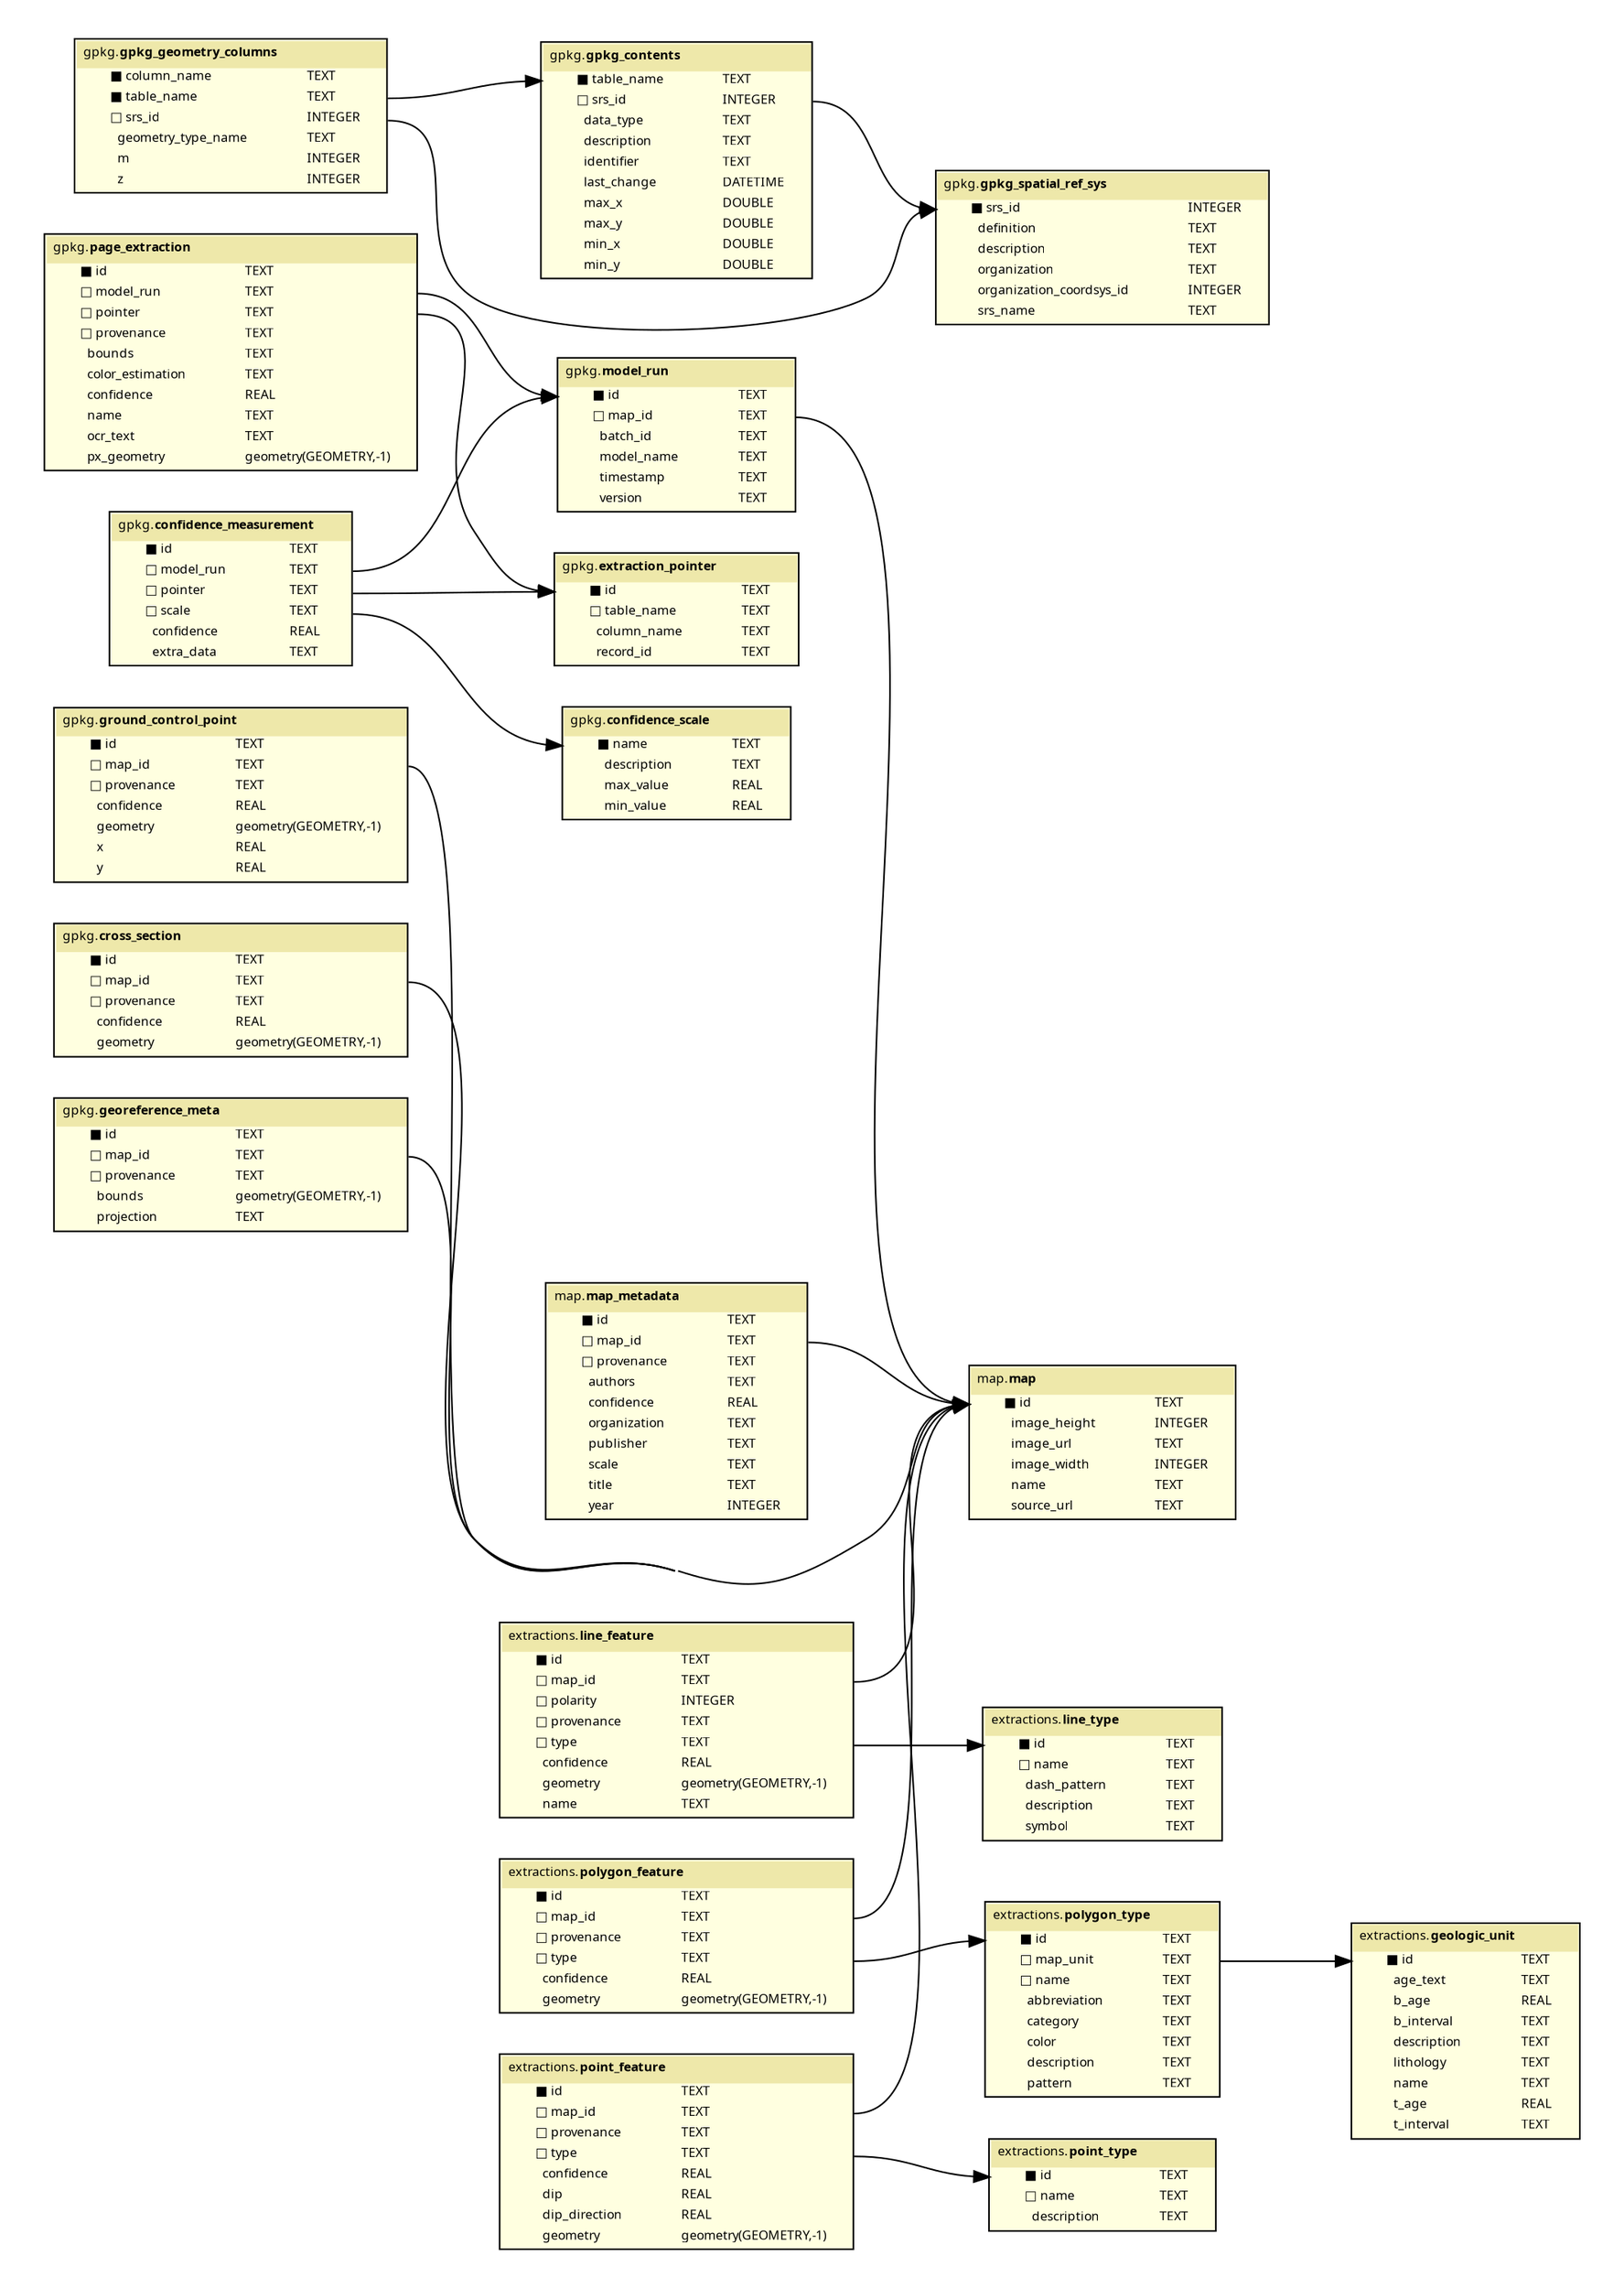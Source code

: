 /*
 Incorporating fixes from
 https://spin.atomicobject.com/2017/11/15/table-rel-diagrams-graphviz/
*/
digraph G {
  fontname = "Fira Code Regular"
  fontsize = 8
  rankdir=LR
  concentrate=true

  node [
      fontname = "Fira Code Regular"
      fontsize = 8
      shape = "plaintext"
  ]

  edge [
      fontname = "Fira Code Regular"
      fontsize = 8
  ]

subgraph cluster_1 {
    color=invis;
    gpkg_contents [label=<
    <table bgcolor="lightyellow" border="1" cellborder="0" cellspacing="0">
      <tr>
        <td colspan="2" cellpadding="4" align="left" bgcolor="palegoldenrod"><font face="Fira Code Regular" color="black">gpkg.</font><font face="Fira Code Bold" color="black">gpkg_contents</font>
        </td>
      </tr><tr>
      <td align="left" border="0" port="table_name_in">
        <font face="Fira Code Medium">■ table_name</font>
      </td>
      <td align="left" port="table_name_out">
        <font face="Fira Code Regular">TEXT</font>
      </td>
    </tr> <tr>
      <td align="left" border="0" port="srs_id_in">
        <font face="Fira Code Medium">□ srs_id</font>
      </td>
      <td align="left" port="srs_id_out">
        <font face="Fira Code Regular">INTEGER</font>
      </td>
    </tr> <tr>
      <td align="left" border="0" port="data_type_in">
        <font face="Fira Code Medium">  data_type</font>
      </td>
      <td align="left" port="data_type_out">
        <font face="Fira Code Regular">TEXT</font>
      </td>
    </tr> <tr>
      <td align="left" border="0" port="description_in">
        <font face="Fira Code Medium">  description</font>
      </td>
      <td align="left" port="description_out">
        <font face="Fira Code Regular">TEXT</font>
      </td>
    </tr> <tr>
      <td align="left" border="0" port="identifier_in">
        <font face="Fira Code Medium">  identifier</font>
      </td>
      <td align="left" port="identifier_out">
        <font face="Fira Code Regular">TEXT</font>
      </td>
    </tr> <tr>
      <td align="left" border="0" port="last_change_in">
        <font face="Fira Code Medium">  last_change</font>
      </td>
      <td align="left" port="last_change_out">
        <font face="Fira Code Regular">DATETIME</font>
      </td>
    </tr> <tr>
      <td align="left" border="0" port="max_x_in">
        <font face="Fira Code Medium">  max_x</font>
      </td>
      <td align="left" port="max_x_out">
        <font face="Fira Code Regular">DOUBLE</font>
      </td>
    </tr> <tr>
      <td align="left" border="0" port="max_y_in">
        <font face="Fira Code Medium">  max_y</font>
      </td>
      <td align="left" port="max_y_out">
        <font face="Fira Code Regular">DOUBLE</font>
      </td>
    </tr> <tr>
      <td align="left" border="0" port="min_x_in">
        <font face="Fira Code Medium">  min_x</font>
      </td>
      <td align="left" port="min_x_out">
        <font face="Fira Code Regular">DOUBLE</font>
      </td>
    </tr> <tr>
      <td align="left" border="0" port="min_y_in">
        <font face="Fira Code Medium">  min_y</font>
      </td>
      <td align="left" port="min_y_out">
        <font face="Fira Code Regular">DOUBLE</font>
      </td>
    </tr>
    </table>
    >]

    confidence_measurement [label=<
    <table bgcolor="lightyellow" border="1" cellborder="0" cellspacing="0">
      <tr>
        <td colspan="2" cellpadding="4" align="left" bgcolor="palegoldenrod"><font face="Fira Code Regular" color="black">gpkg.</font><font face="Fira Code Bold" color="black">confidence_measurement</font>
        </td>
      </tr><tr>
      <td align="left" border="0" port="id_in">
        <font face="Fira Code Medium">■ id</font>
      </td>
      <td align="left" port="id_out">
        <font face="Fira Code Regular">TEXT</font>
      </td>
    </tr> <tr>
      <td align="left" border="0" port="model_run_in">
        <font face="Fira Code Medium">□ model_run</font>
      </td>
      <td align="left" port="model_run_out">
        <font face="Fira Code Regular">TEXT</font>
      </td>
    </tr> <tr>
      <td align="left" border="0" port="pointer_in">
        <font face="Fira Code Medium">□ pointer</font>
      </td>
      <td align="left" port="pointer_out">
        <font face="Fira Code Regular">TEXT</font>
      </td>
    </tr> <tr>
      <td align="left" border="0" port="scale_in">
        <font face="Fira Code Medium">□ scale</font>
      </td>
      <td align="left" port="scale_out">
        <font face="Fira Code Regular">TEXT</font>
      </td>
    </tr> <tr>
      <td align="left" border="0" port="confidence_in">
        <font face="Fira Code Medium">  confidence</font>
      </td>
      <td align="left" port="confidence_out">
        <font face="Fira Code Regular">REAL</font>
      </td>
    </tr> <tr>
      <td align="left" border="0" port="extra_data_in">
        <font face="Fira Code Medium">  extra_data</font>
      </td>
      <td align="left" port="extra_data_out">
        <font face="Fira Code Regular">TEXT</font>
      </td>
    </tr>
    </table>
    >]

    cross_section [label=<
    <table bgcolor="lightyellow" border="1" cellborder="0" cellspacing="0">
      <tr>
        <td colspan="2" cellpadding="4" align="left" bgcolor="palegoldenrod"><font face="Fira Code Regular" color="black">gpkg.</font><font face="Fira Code Bold" color="black">cross_section</font>
        </td>
      </tr><tr>
      <td align="left" border="0" port="id_in">
        <font face="Fira Code Medium">■ id</font>
      </td>
      <td align="left" port="id_out">
        <font face="Fira Code Regular">TEXT</font>
      </td>
    </tr> <tr>
      <td align="left" border="0" port="map_id_in">
        <font face="Fira Code Medium">□ map_id</font>
      </td>
      <td align="left" port="map_id_out">
        <font face="Fira Code Regular">TEXT</font>
      </td>
    </tr> <tr>
      <td align="left" border="0" port="provenance_in">
        <font face="Fira Code Medium">□ provenance</font>
      </td>
      <td align="left" port="provenance_out">
        <font face="Fira Code Regular">TEXT</font>
      </td>
    </tr> <tr>
      <td align="left" border="0" port="confidence_in">
        <font face="Fira Code Medium">  confidence</font>
      </td>
      <td align="left" port="confidence_out">
        <font face="Fira Code Regular">REAL</font>
      </td>
    </tr> <tr>
      <td align="left" border="0" port="geometry_in">
        <font face="Fira Code Medium">  geometry</font>
      </td>
      <td align="left" port="geometry_out">
        <font face="Fira Code Regular">geometry(GEOMETRY,-1)</font>
      </td>
    </tr>
    </table>
    >]

    confidence_scale [label=<
    <table bgcolor="lightyellow" border="1" cellborder="0" cellspacing="0">
      <tr>
        <td colspan="2" cellpadding="4" align="left" bgcolor="palegoldenrod"><font face="Fira Code Regular" color="black">gpkg.</font><font face="Fira Code Bold" color="black">confidence_scale</font>
        </td>
      </tr><tr>
      <td align="left" border="0" port="name_in">
        <font face="Fira Code Medium">■ name</font>
      </td>
      <td align="left" port="name_out">
        <font face="Fira Code Regular">TEXT</font>
      </td>
    </tr> <tr>
      <td align="left" border="0" port="description_in">
        <font face="Fira Code Medium">  description</font>
      </td>
      <td align="left" port="description_out">
        <font face="Fira Code Regular">TEXT</font>
      </td>
    </tr> <tr>
      <td align="left" border="0" port="max_value_in">
        <font face="Fira Code Medium">  max_value</font>
      </td>
      <td align="left" port="max_value_out">
        <font face="Fira Code Regular">REAL</font>
      </td>
    </tr> <tr>
      <td align="left" border="0" port="min_value_in">
        <font face="Fira Code Medium">  min_value</font>
      </td>
      <td align="left" port="min_value_out">
        <font face="Fira Code Regular">REAL</font>
      </td>
    </tr>
    </table>
    >]

    extraction_pointer [label=<
    <table bgcolor="lightyellow" border="1" cellborder="0" cellspacing="0">
      <tr>
        <td colspan="2" cellpadding="4" align="left" bgcolor="palegoldenrod"><font face="Fira Code Regular" color="black">gpkg.</font><font face="Fira Code Bold" color="black">extraction_pointer</font>
        </td>
      </tr><tr>
      <td align="left" border="0" port="id_in">
        <font face="Fira Code Medium">■ id</font>
      </td>
      <td align="left" port="id_out">
        <font face="Fira Code Regular">TEXT</font>
      </td>
    </tr> <tr>
      <td align="left" border="0" port="table_name_in">
        <font face="Fira Code Medium">□ table_name</font>
      </td>
      <td align="left" port="table_name_out">
        <font face="Fira Code Regular">TEXT</font>
      </td>
    </tr> <tr>
      <td align="left" border="0" port="column_name_in">
        <font face="Fira Code Medium">  column_name</font>
      </td>
      <td align="left" port="column_name_out">
        <font face="Fira Code Regular">TEXT</font>
      </td>
    </tr> <tr>
      <td align="left" border="0" port="record_id_in">
        <font face="Fira Code Medium">  record_id</font>
      </td>
      <td align="left" port="record_id_out">
        <font face="Fira Code Regular">TEXT</font>
      </td>
    </tr>
    </table>
    >]

    georeference_meta [label=<
    <table bgcolor="lightyellow" border="1" cellborder="0" cellspacing="0">
      <tr>
        <td colspan="2" cellpadding="4" align="left" bgcolor="palegoldenrod"><font face="Fira Code Regular" color="black">gpkg.</font><font face="Fira Code Bold" color="black">georeference_meta</font>
        </td>
      </tr><tr>
      <td align="left" border="0" port="id_in">
        <font face="Fira Code Medium">■ id</font>
      </td>
      <td align="left" port="id_out">
        <font face="Fira Code Regular">TEXT</font>
      </td>
    </tr> <tr>
      <td align="left" border="0" port="map_id_in">
        <font face="Fira Code Medium">□ map_id</font>
      </td>
      <td align="left" port="map_id_out">
        <font face="Fira Code Regular">TEXT</font>
      </td>
    </tr> <tr>
      <td align="left" border="0" port="provenance_in">
        <font face="Fira Code Medium">□ provenance</font>
      </td>
      <td align="left" port="provenance_out">
        <font face="Fira Code Regular">TEXT</font>
      </td>
    </tr> <tr>
      <td align="left" border="0" port="bounds_in">
        <font face="Fira Code Medium">  bounds</font>
      </td>
      <td align="left" port="bounds_out">
        <font face="Fira Code Regular">geometry(GEOMETRY,-1)</font>
      </td>
    </tr> <tr>
      <td align="left" border="0" port="projection_in">
        <font face="Fira Code Medium">  projection</font>
      </td>
      <td align="left" port="projection_out">
        <font face="Fira Code Regular">TEXT</font>
      </td>
    </tr>
    </table>
    >]

    gpkg_spatial_ref_sys [label=<
    <table bgcolor="lightyellow" border="1" cellborder="0" cellspacing="0">
      <tr>
        <td colspan="2" cellpadding="4" align="left" bgcolor="palegoldenrod"><font face="Fira Code Regular" color="black">gpkg.</font><font face="Fira Code Bold" color="black">gpkg_spatial_ref_sys</font>
        </td>
      </tr><tr>
      <td align="left" border="0" port="srs_id_in">
        <font face="Fira Code Medium">■ srs_id</font>
      </td>
      <td align="left" port="srs_id_out">
        <font face="Fira Code Regular">INTEGER</font>
      </td>
    </tr> <tr>
      <td align="left" border="0" port="definition_in">
        <font face="Fira Code Medium">  definition</font>
      </td>
      <td align="left" port="definition_out">
        <font face="Fira Code Regular">TEXT</font>
      </td>
    </tr> <tr>
      <td align="left" border="0" port="description_in">
        <font face="Fira Code Medium">  description</font>
      </td>
      <td align="left" port="description_out">
        <font face="Fira Code Regular">TEXT</font>
      </td>
    </tr> <tr>
      <td align="left" border="0" port="organization_in">
        <font face="Fira Code Medium">  organization</font>
      </td>
      <td align="left" port="organization_out">
        <font face="Fira Code Regular">TEXT</font>
      </td>
    </tr> <tr>
      <td align="left" border="0" port="organization_coordsys_id_in">
        <font face="Fira Code Medium">  organization_coordsys_id</font>
      </td>
      <td align="left" port="organization_coordsys_id_out">
        <font face="Fira Code Regular">INTEGER</font>
      </td>
    </tr> <tr>
      <td align="left" border="0" port="srs_name_in">
        <font face="Fira Code Medium">  srs_name</font>
      </td>
      <td align="left" port="srs_name_out">
        <font face="Fira Code Regular">TEXT</font>
      </td>
    </tr>
    </table>
    >]

    page_extraction [label=<
    <table bgcolor="lightyellow" border="1" cellborder="0" cellspacing="0">
      <tr>
        <td colspan="2" cellpadding="4" align="left" bgcolor="palegoldenrod"><font face="Fira Code Regular" color="black">gpkg.</font><font face="Fira Code Bold" color="black">page_extraction</font>
        </td>
      </tr><tr>
      <td align="left" border="0" port="id_in">
        <font face="Fira Code Medium">■ id</font>
      </td>
      <td align="left" port="id_out">
        <font face="Fira Code Regular">TEXT</font>
      </td>
    </tr> <tr>
      <td align="left" border="0" port="model_run_in">
        <font face="Fira Code Medium">□ model_run</font>
      </td>
      <td align="left" port="model_run_out">
        <font face="Fira Code Regular">TEXT</font>
      </td>
    </tr> <tr>
      <td align="left" border="0" port="pointer_in">
        <font face="Fira Code Medium">□ pointer</font>
      </td>
      <td align="left" port="pointer_out">
        <font face="Fira Code Regular">TEXT</font>
      </td>
    </tr> <tr>
      <td align="left" border="0" port="provenance_in">
        <font face="Fira Code Medium">□ provenance</font>
      </td>
      <td align="left" port="provenance_out">
        <font face="Fira Code Regular">TEXT</font>
      </td>
    </tr> <tr>
      <td align="left" border="0" port="bounds_in">
        <font face="Fira Code Medium">  bounds</font>
      </td>
      <td align="left" port="bounds_out">
        <font face="Fira Code Regular">TEXT</font>
      </td>
    </tr> <tr>
      <td align="left" border="0" port="color_estimation_in">
        <font face="Fira Code Medium">  color_estimation</font>
      </td>
      <td align="left" port="color_estimation_out">
        <font face="Fira Code Regular">TEXT</font>
      </td>
    </tr> <tr>
      <td align="left" border="0" port="confidence_in">
        <font face="Fira Code Medium">  confidence</font>
      </td>
      <td align="left" port="confidence_out">
        <font face="Fira Code Regular">REAL</font>
      </td>
    </tr> <tr>
      <td align="left" border="0" port="name_in">
        <font face="Fira Code Medium">  name</font>
      </td>
      <td align="left" port="name_out">
        <font face="Fira Code Regular">TEXT</font>
      </td>
    </tr> <tr>
      <td align="left" border="0" port="ocr_text_in">
        <font face="Fira Code Medium">  ocr_text</font>
      </td>
      <td align="left" port="ocr_text_out">
        <font face="Fira Code Regular">TEXT</font>
      </td>
    </tr> <tr>
      <td align="left" border="0" port="px_geometry_in">
        <font face="Fira Code Medium">  px_geometry</font>
      </td>
      <td align="left" port="px_geometry_out">
        <font face="Fira Code Regular">geometry(GEOMETRY,-1)</font>
      </td>
    </tr>
    </table>
    >]

    gpkg_geometry_columns [label=<
    <table bgcolor="lightyellow" border="1" cellborder="0" cellspacing="0">
      <tr>
        <td colspan="2" cellpadding="4" align="left" bgcolor="palegoldenrod"><font face="Fira Code Regular" color="black">gpkg.</font><font face="Fira Code Bold" color="black">gpkg_geometry_columns</font>
        </td>
      </tr><tr>
      <td align="left" border="0" port="column_name_in">
        <font face="Fira Code Medium">■ column_name</font>
      </td>
      <td align="left" port="column_name_out">
        <font face="Fira Code Regular">TEXT</font>
      </td>
    </tr> <tr>
      <td align="left" border="0" port="table_name_in">
        <font face="Fira Code Medium">■ table_name</font>
      </td>
      <td align="left" port="table_name_out">
        <font face="Fira Code Regular">TEXT</font>
      </td>
    </tr> <tr>
      <td align="left" border="0" port="srs_id_in">
        <font face="Fira Code Medium">□ srs_id</font>
      </td>
      <td align="left" port="srs_id_out">
        <font face="Fira Code Regular">INTEGER</font>
      </td>
    </tr> <tr>
      <td align="left" border="0" port="geometry_type_name_in">
        <font face="Fira Code Medium">  geometry_type_name</font>
      </td>
      <td align="left" port="geometry_type_name_out">
        <font face="Fira Code Regular">TEXT</font>
      </td>
    </tr> <tr>
      <td align="left" border="0" port="m_in">
        <font face="Fira Code Medium">  m</font>
      </td>
      <td align="left" port="m_out">
        <font face="Fira Code Regular">INTEGER</font>
      </td>
    </tr> <tr>
      <td align="left" border="0" port="z_in">
        <font face="Fira Code Medium">  z</font>
      </td>
      <td align="left" port="z_out">
        <font face="Fira Code Regular">INTEGER</font>
      </td>
    </tr>
    </table>
    >]

    model_run [label=<
    <table bgcolor="lightyellow" border="1" cellborder="0" cellspacing="0">
      <tr>
        <td colspan="2" cellpadding="4" align="left" bgcolor="palegoldenrod"><font face="Fira Code Regular" color="black">gpkg.</font><font face="Fira Code Bold" color="black">model_run</font>
        </td>
      </tr><tr>
      <td align="left" border="0" port="id_in">
        <font face="Fira Code Medium">■ id</font>
      </td>
      <td align="left" port="id_out">
        <font face="Fira Code Regular">TEXT</font>
      </td>
    </tr> <tr>
      <td align="left" border="0" port="map_id_in">
        <font face="Fira Code Medium">□ map_id</font>
      </td>
      <td align="left" port="map_id_out">
        <font face="Fira Code Regular">TEXT</font>
      </td>
    </tr> <tr>
      <td align="left" border="0" port="batch_id_in">
        <font face="Fira Code Medium">  batch_id</font>
      </td>
      <td align="left" port="batch_id_out">
        <font face="Fira Code Regular">TEXT</font>
      </td>
    </tr> <tr>
      <td align="left" border="0" port="model_name_in">
        <font face="Fira Code Medium">  model_name</font>
      </td>
      <td align="left" port="model_name_out">
        <font face="Fira Code Regular">TEXT</font>
      </td>
    </tr> <tr>
      <td align="left" border="0" port="timestamp_in">
        <font face="Fira Code Medium">  timestamp</font>
      </td>
      <td align="left" port="timestamp_out">
        <font face="Fira Code Regular">TEXT</font>
      </td>
    </tr> <tr>
      <td align="left" border="0" port="version_in">
        <font face="Fira Code Medium">  version</font>
      </td>
      <td align="left" port="version_out">
        <font face="Fira Code Regular">TEXT</font>
      </td>
    </tr>
    </table>
    >]

    ground_control_point [label=<
    <table bgcolor="lightyellow" border="1" cellborder="0" cellspacing="0">
      <tr>
        <td colspan="2" cellpadding="4" align="left" bgcolor="palegoldenrod"><font face="Fira Code Regular" color="black">gpkg.</font><font face="Fira Code Bold" color="black">ground_control_point</font>
        </td>
      </tr><tr>
      <td align="left" border="0" port="id_in">
        <font face="Fira Code Medium">■ id</font>
      </td>
      <td align="left" port="id_out">
        <font face="Fira Code Regular">TEXT</font>
      </td>
    </tr> <tr>
      <td align="left" border="0" port="map_id_in">
        <font face="Fira Code Medium">□ map_id</font>
      </td>
      <td align="left" port="map_id_out">
        <font face="Fira Code Regular">TEXT</font>
      </td>
    </tr> <tr>
      <td align="left" border="0" port="provenance_in">
        <font face="Fira Code Medium">□ provenance</font>
      </td>
      <td align="left" port="provenance_out">
        <font face="Fira Code Regular">TEXT</font>
      </td>
    </tr> <tr>
      <td align="left" border="0" port="confidence_in">
        <font face="Fira Code Medium">  confidence</font>
      </td>
      <td align="left" port="confidence_out">
        <font face="Fira Code Regular">REAL</font>
      </td>
    </tr> <tr>
      <td align="left" border="0" port="geometry_in">
        <font face="Fira Code Medium">  geometry</font>
      </td>
      <td align="left" port="geometry_out">
        <font face="Fira Code Regular">geometry(GEOMETRY,-1)</font>
      </td>
    </tr> <tr>
      <td align="left" border="0" port="x_in">
        <font face="Fira Code Medium">  x</font>
      </td>
      <td align="left" port="x_out">
        <font face="Fira Code Regular">REAL</font>
      </td>
    </tr> <tr>
      <td align="left" border="0" port="y_in">
        <font face="Fira Code Medium">  y</font>
      </td>
      <td align="left" port="y_out">
        <font face="Fira Code Regular">REAL</font>
      </td>
    </tr>
    </table>
    >]

  }subgraph cluster_2 {
    color=invis;
    line_feature [label=<
    <table bgcolor="lightyellow" border="1" cellborder="0" cellspacing="0">
      <tr>
        <td colspan="2" cellpadding="4" align="left" bgcolor="palegoldenrod"><font face="Fira Code Regular" color="black">extractions.</font><font face="Fira Code Bold" color="black">line_feature</font>
        </td>
      </tr><tr>
      <td align="left" border="0" port="id_in">
        <font face="Fira Code Medium">■ id</font>
      </td>
      <td align="left" port="id_out">
        <font face="Fira Code Regular">TEXT</font>
      </td>
    </tr> <tr>
      <td align="left" border="0" port="map_id_in">
        <font face="Fira Code Medium">□ map_id</font>
      </td>
      <td align="left" port="map_id_out">
        <font face="Fira Code Regular">TEXT</font>
      </td>
    </tr> <tr>
      <td align="left" border="0" port="polarity_in">
        <font face="Fira Code Medium">□ polarity</font>
      </td>
      <td align="left" port="polarity_out">
        <font face="Fira Code Regular">INTEGER</font>
      </td>
    </tr> <tr>
      <td align="left" border="0" port="provenance_in">
        <font face="Fira Code Medium">□ provenance</font>
      </td>
      <td align="left" port="provenance_out">
        <font face="Fira Code Regular">TEXT</font>
      </td>
    </tr> <tr>
      <td align="left" border="0" port="type_in">
        <font face="Fira Code Medium">□ type</font>
      </td>
      <td align="left" port="type_out">
        <font face="Fira Code Regular">TEXT</font>
      </td>
    </tr> <tr>
      <td align="left" border="0" port="confidence_in">
        <font face="Fira Code Medium">  confidence</font>
      </td>
      <td align="left" port="confidence_out">
        <font face="Fira Code Regular">REAL</font>
      </td>
    </tr> <tr>
      <td align="left" border="0" port="geometry_in">
        <font face="Fira Code Medium">  geometry</font>
      </td>
      <td align="left" port="geometry_out">
        <font face="Fira Code Regular">geometry(GEOMETRY,-1)</font>
      </td>
    </tr> <tr>
      <td align="left" border="0" port="name_in">
        <font face="Fira Code Medium">  name</font>
      </td>
      <td align="left" port="name_out">
        <font face="Fira Code Regular">TEXT</font>
      </td>
    </tr>
    </table>
    >]

    point_type [label=<
    <table bgcolor="lightyellow" border="1" cellborder="0" cellspacing="0">
      <tr>
        <td colspan="2" cellpadding="4" align="left" bgcolor="palegoldenrod"><font face="Fira Code Regular" color="black">extractions.</font><font face="Fira Code Bold" color="black">point_type</font>
        </td>
      </tr><tr>
      <td align="left" border="0" port="id_in">
        <font face="Fira Code Medium">■ id</font>
      </td>
      <td align="left" port="id_out">
        <font face="Fira Code Regular">TEXT</font>
      </td>
    </tr> <tr>
      <td align="left" border="0" port="name_in">
        <font face="Fira Code Medium">□ name</font>
      </td>
      <td align="left" port="name_out">
        <font face="Fira Code Regular">TEXT</font>
      </td>
    </tr> <tr>
      <td align="left" border="0" port="description_in">
        <font face="Fira Code Medium">  description</font>
      </td>
      <td align="left" port="description_out">
        <font face="Fira Code Regular">TEXT</font>
      </td>
    </tr>
    </table>
    >]

    polygon_feature [label=<
    <table bgcolor="lightyellow" border="1" cellborder="0" cellspacing="0">
      <tr>
        <td colspan="2" cellpadding="4" align="left" bgcolor="palegoldenrod"><font face="Fira Code Regular" color="black">extractions.</font><font face="Fira Code Bold" color="black">polygon_feature</font>
        </td>
      </tr><tr>
      <td align="left" border="0" port="id_in">
        <font face="Fira Code Medium">■ id</font>
      </td>
      <td align="left" port="id_out">
        <font face="Fira Code Regular">TEXT</font>
      </td>
    </tr> <tr>
      <td align="left" border="0" port="map_id_in">
        <font face="Fira Code Medium">□ map_id</font>
      </td>
      <td align="left" port="map_id_out">
        <font face="Fira Code Regular">TEXT</font>
      </td>
    </tr> <tr>
      <td align="left" border="0" port="provenance_in">
        <font face="Fira Code Medium">□ provenance</font>
      </td>
      <td align="left" port="provenance_out">
        <font face="Fira Code Regular">TEXT</font>
      </td>
    </tr> <tr>
      <td align="left" border="0" port="type_in">
        <font face="Fira Code Medium">□ type</font>
      </td>
      <td align="left" port="type_out">
        <font face="Fira Code Regular">TEXT</font>
      </td>
    </tr> <tr>
      <td align="left" border="0" port="confidence_in">
        <font face="Fira Code Medium">  confidence</font>
      </td>
      <td align="left" port="confidence_out">
        <font face="Fira Code Regular">REAL</font>
      </td>
    </tr> <tr>
      <td align="left" border="0" port="geometry_in">
        <font face="Fira Code Medium">  geometry</font>
      </td>
      <td align="left" port="geometry_out">
        <font face="Fira Code Regular">geometry(GEOMETRY,-1)</font>
      </td>
    </tr>
    </table>
    >]

    polygon_type [label=<
    <table bgcolor="lightyellow" border="1" cellborder="0" cellspacing="0">
      <tr>
        <td colspan="2" cellpadding="4" align="left" bgcolor="palegoldenrod"><font face="Fira Code Regular" color="black">extractions.</font><font face="Fira Code Bold" color="black">polygon_type</font>
        </td>
      </tr><tr>
      <td align="left" border="0" port="id_in">
        <font face="Fira Code Medium">■ id</font>
      </td>
      <td align="left" port="id_out">
        <font face="Fira Code Regular">TEXT</font>
      </td>
    </tr> <tr>
      <td align="left" border="0" port="map_unit_in">
        <font face="Fira Code Medium">□ map_unit</font>
      </td>
      <td align="left" port="map_unit_out">
        <font face="Fira Code Regular">TEXT</font>
      </td>
    </tr> <tr>
      <td align="left" border="0" port="name_in">
        <font face="Fira Code Medium">□ name</font>
      </td>
      <td align="left" port="name_out">
        <font face="Fira Code Regular">TEXT</font>
      </td>
    </tr> <tr>
      <td align="left" border="0" port="abbreviation_in">
        <font face="Fira Code Medium">  abbreviation</font>
      </td>
      <td align="left" port="abbreviation_out">
        <font face="Fira Code Regular">TEXT</font>
      </td>
    </tr> <tr>
      <td align="left" border="0" port="category_in">
        <font face="Fira Code Medium">  category</font>
      </td>
      <td align="left" port="category_out">
        <font face="Fira Code Regular">TEXT</font>
      </td>
    </tr> <tr>
      <td align="left" border="0" port="color_in">
        <font face="Fira Code Medium">  color</font>
      </td>
      <td align="left" port="color_out">
        <font face="Fira Code Regular">TEXT</font>
      </td>
    </tr> <tr>
      <td align="left" border="0" port="description_in">
        <font face="Fira Code Medium">  description</font>
      </td>
      <td align="left" port="description_out">
        <font face="Fira Code Regular">TEXT</font>
      </td>
    </tr> <tr>
      <td align="left" border="0" port="pattern_in">
        <font face="Fira Code Medium">  pattern</font>
      </td>
      <td align="left" port="pattern_out">
        <font face="Fira Code Regular">TEXT</font>
      </td>
    </tr>
    </table>
    >]

    line_type [label=<
    <table bgcolor="lightyellow" border="1" cellborder="0" cellspacing="0">
      <tr>
        <td colspan="2" cellpadding="4" align="left" bgcolor="palegoldenrod"><font face="Fira Code Regular" color="black">extractions.</font><font face="Fira Code Bold" color="black">line_type</font>
        </td>
      </tr><tr>
      <td align="left" border="0" port="id_in">
        <font face="Fira Code Medium">■ id</font>
      </td>
      <td align="left" port="id_out">
        <font face="Fira Code Regular">TEXT</font>
      </td>
    </tr> <tr>
      <td align="left" border="0" port="name_in">
        <font face="Fira Code Medium">□ name</font>
      </td>
      <td align="left" port="name_out">
        <font face="Fira Code Regular">TEXT</font>
      </td>
    </tr> <tr>
      <td align="left" border="0" port="dash_pattern_in">
        <font face="Fira Code Medium">  dash_pattern</font>
      </td>
      <td align="left" port="dash_pattern_out">
        <font face="Fira Code Regular">TEXT</font>
      </td>
    </tr> <tr>
      <td align="left" border="0" port="description_in">
        <font face="Fira Code Medium">  description</font>
      </td>
      <td align="left" port="description_out">
        <font face="Fira Code Regular">TEXT</font>
      </td>
    </tr> <tr>
      <td align="left" border="0" port="symbol_in">
        <font face="Fira Code Medium">  symbol</font>
      </td>
      <td align="left" port="symbol_out">
        <font face="Fira Code Regular">TEXT</font>
      </td>
    </tr>
    </table>
    >]

    point_feature [label=<
    <table bgcolor="lightyellow" border="1" cellborder="0" cellspacing="0">
      <tr>
        <td colspan="2" cellpadding="4" align="left" bgcolor="palegoldenrod"><font face="Fira Code Regular" color="black">extractions.</font><font face="Fira Code Bold" color="black">point_feature</font>
        </td>
      </tr><tr>
      <td align="left" border="0" port="id_in">
        <font face="Fira Code Medium">■ id</font>
      </td>
      <td align="left" port="id_out">
        <font face="Fira Code Regular">TEXT</font>
      </td>
    </tr> <tr>
      <td align="left" border="0" port="map_id_in">
        <font face="Fira Code Medium">□ map_id</font>
      </td>
      <td align="left" port="map_id_out">
        <font face="Fira Code Regular">TEXT</font>
      </td>
    </tr> <tr>
      <td align="left" border="0" port="provenance_in">
        <font face="Fira Code Medium">□ provenance</font>
      </td>
      <td align="left" port="provenance_out">
        <font face="Fira Code Regular">TEXT</font>
      </td>
    </tr> <tr>
      <td align="left" border="0" port="type_in">
        <font face="Fira Code Medium">□ type</font>
      </td>
      <td align="left" port="type_out">
        <font face="Fira Code Regular">TEXT</font>
      </td>
    </tr> <tr>
      <td align="left" border="0" port="confidence_in">
        <font face="Fira Code Medium">  confidence</font>
      </td>
      <td align="left" port="confidence_out">
        <font face="Fira Code Regular">REAL</font>
      </td>
    </tr> <tr>
      <td align="left" border="0" port="dip_in">
        <font face="Fira Code Medium">  dip</font>
      </td>
      <td align="left" port="dip_out">
        <font face="Fira Code Regular">REAL</font>
      </td>
    </tr> <tr>
      <td align="left" border="0" port="dip_direction_in">
        <font face="Fira Code Medium">  dip_direction</font>
      </td>
      <td align="left" port="dip_direction_out">
        <font face="Fira Code Regular">REAL</font>
      </td>
    </tr> <tr>
      <td align="left" border="0" port="geometry_in">
        <font face="Fira Code Medium">  geometry</font>
      </td>
      <td align="left" port="geometry_out">
        <font face="Fira Code Regular">geometry(GEOMETRY,-1)</font>
      </td>
    </tr>
    </table>
    >]

    geologic_unit [label=<
    <table bgcolor="lightyellow" border="1" cellborder="0" cellspacing="0">
      <tr>
        <td colspan="2" cellpadding="4" align="left" bgcolor="palegoldenrod"><font face="Fira Code Regular" color="black">extractions.</font><font face="Fira Code Bold" color="black">geologic_unit</font>
        </td>
      </tr><tr>
      <td align="left" border="0" port="id_in">
        <font face="Fira Code Medium">■ id</font>
      </td>
      <td align="left" port="id_out">
        <font face="Fira Code Regular">TEXT</font>
      </td>
    </tr> <tr>
      <td align="left" border="0" port="age_text_in">
        <font face="Fira Code Medium">  age_text</font>
      </td>
      <td align="left" port="age_text_out">
        <font face="Fira Code Regular">TEXT</font>
      </td>
    </tr> <tr>
      <td align="left" border="0" port="b_age_in">
        <font face="Fira Code Medium">  b_age</font>
      </td>
      <td align="left" port="b_age_out">
        <font face="Fira Code Regular">REAL</font>
      </td>
    </tr> <tr>
      <td align="left" border="0" port="b_interval_in">
        <font face="Fira Code Medium">  b_interval</font>
      </td>
      <td align="left" port="b_interval_out">
        <font face="Fira Code Regular">TEXT</font>
      </td>
    </tr> <tr>
      <td align="left" border="0" port="description_in">
        <font face="Fira Code Medium">  description</font>
      </td>
      <td align="left" port="description_out">
        <font face="Fira Code Regular">TEXT</font>
      </td>
    </tr> <tr>
      <td align="left" border="0" port="lithology_in">
        <font face="Fira Code Medium">  lithology</font>
      </td>
      <td align="left" port="lithology_out">
        <font face="Fira Code Regular">TEXT</font>
      </td>
    </tr> <tr>
      <td align="left" border="0" port="name_in">
        <font face="Fira Code Medium">  name</font>
      </td>
      <td align="left" port="name_out">
        <font face="Fira Code Regular">TEXT</font>
      </td>
    </tr> <tr>
      <td align="left" border="0" port="t_age_in">
        <font face="Fira Code Medium">  t_age</font>
      </td>
      <td align="left" port="t_age_out">
        <font face="Fira Code Regular">REAL</font>
      </td>
    </tr> <tr>
      <td align="left" border="0" port="t_interval_in">
        <font face="Fira Code Medium">  t_interval</font>
      </td>
      <td align="left" port="t_interval_out">
        <font face="Fira Code Regular">TEXT</font>
      </td>
    </tr>
    </table>
    >]

  }subgraph cluster_3 {
    color=invis;
    map [label=<
    <table bgcolor="lightyellow" border="1" cellborder="0" cellspacing="0">
      <tr>
        <td colspan="2" cellpadding="4" align="left" bgcolor="palegoldenrod"><font face="Fira Code Regular" color="black">map.</font><font face="Fira Code Bold" color="black">map</font>
        </td>
      </tr><tr>
      <td align="left" border="0" port="id_in">
        <font face="Fira Code Medium">■ id</font>
      </td>
      <td align="left" port="id_out">
        <font face="Fira Code Regular">TEXT</font>
      </td>
    </tr> <tr>
      <td align="left" border="0" port="image_height_in">
        <font face="Fira Code Medium">  image_height</font>
      </td>
      <td align="left" port="image_height_out">
        <font face="Fira Code Regular">INTEGER</font>
      </td>
    </tr> <tr>
      <td align="left" border="0" port="image_url_in">
        <font face="Fira Code Medium">  image_url</font>
      </td>
      <td align="left" port="image_url_out">
        <font face="Fira Code Regular">TEXT</font>
      </td>
    </tr> <tr>
      <td align="left" border="0" port="image_width_in">
        <font face="Fira Code Medium">  image_width</font>
      </td>
      <td align="left" port="image_width_out">
        <font face="Fira Code Regular">INTEGER</font>
      </td>
    </tr> <tr>
      <td align="left" border="0" port="name_in">
        <font face="Fira Code Medium">  name</font>
      </td>
      <td align="left" port="name_out">
        <font face="Fira Code Regular">TEXT</font>
      </td>
    </tr> <tr>
      <td align="left" border="0" port="source_url_in">
        <font face="Fira Code Medium">  source_url</font>
      </td>
      <td align="left" port="source_url_out">
        <font face="Fira Code Regular">TEXT</font>
      </td>
    </tr>
    </table>
    >]

    map_metadata [label=<
    <table bgcolor="lightyellow" border="1" cellborder="0" cellspacing="0">
      <tr>
        <td colspan="2" cellpadding="4" align="left" bgcolor="palegoldenrod"><font face="Fira Code Regular" color="black">map.</font><font face="Fira Code Bold" color="black">map_metadata</font>
        </td>
      </tr><tr>
      <td align="left" border="0" port="id_in">
        <font face="Fira Code Medium">■ id</font>
      </td>
      <td align="left" port="id_out">
        <font face="Fira Code Regular">TEXT</font>
      </td>
    </tr> <tr>
      <td align="left" border="0" port="map_id_in">
        <font face="Fira Code Medium">□ map_id</font>
      </td>
      <td align="left" port="map_id_out">
        <font face="Fira Code Regular">TEXT</font>
      </td>
    </tr> <tr>
      <td align="left" border="0" port="provenance_in">
        <font face="Fira Code Medium">□ provenance</font>
      </td>
      <td align="left" port="provenance_out">
        <font face="Fira Code Regular">TEXT</font>
      </td>
    </tr> <tr>
      <td align="left" border="0" port="authors_in">
        <font face="Fira Code Medium">  authors</font>
      </td>
      <td align="left" port="authors_out">
        <font face="Fira Code Regular">TEXT</font>
      </td>
    </tr> <tr>
      <td align="left" border="0" port="confidence_in">
        <font face="Fira Code Medium">  confidence</font>
      </td>
      <td align="left" port="confidence_out">
        <font face="Fira Code Regular">REAL</font>
      </td>
    </tr> <tr>
      <td align="left" border="0" port="organization_in">
        <font face="Fira Code Medium">  organization</font>
      </td>
      <td align="left" port="organization_out">
        <font face="Fira Code Regular">TEXT</font>
      </td>
    </tr> <tr>
      <td align="left" border="0" port="publisher_in">
        <font face="Fira Code Medium">  publisher</font>
      </td>
      <td align="left" port="publisher_out">
        <font face="Fira Code Regular">TEXT</font>
      </td>
    </tr> <tr>
      <td align="left" border="0" port="scale_in">
        <font face="Fira Code Medium">  scale</font>
      </td>
      <td align="left" port="scale_out">
        <font face="Fira Code Regular">TEXT</font>
      </td>
    </tr> <tr>
      <td align="left" border="0" port="title_in">
        <font face="Fira Code Medium">  title</font>
      </td>
      <td align="left" port="title_out">
        <font face="Fira Code Regular">TEXT</font>
      </td>
    </tr> <tr>
      <td align="left" border="0" port="year_in">
        <font face="Fira Code Medium">  year</font>
      </td>
      <td align="left" port="year_out">
        <font face="Fira Code Regular">INTEGER</font>
      </td>
    </tr>
    </table>
    >]

  }


edge [
  arrowhead = normal;
  arrowtail = dot;
  ]


edge [
  arrowhead = normal;
  arrowtail = dot;
  ]
gpkg_contents:srs_id_out:e -> gpkg_spatial_ref_sys:srs_id_in:w
confidence_measurement:model_run_out:e -> model_run:id_in:w
confidence_measurement:pointer_out:e -> extraction_pointer:id_in:w
confidence_measurement:scale_out:e -> confidence_scale:name_in:w
line_feature:map_id_out:e -> map:id_in:w
line_feature:type_out:e -> line_type:id_in:w
cross_section:map_id_out:e -> map:id_in:w
polygon_feature:map_id_out:e -> map:id_in:w
polygon_feature:type_out:e -> polygon_type:id_in:w
georeference_meta:map_id_out:e -> map:id_in:w
page_extraction:pointer_out:e -> extraction_pointer:id_in:w
page_extraction:model_run_out:e -> model_run:id_in:w
polygon_type:map_unit_out:e -> geologic_unit:id_in:w
point_feature:map_id_out:e -> map:id_in:w
point_feature:type_out:e -> point_type:id_in:w
gpkg_geometry_columns:table_name_out:e -> gpkg_contents:table_name_in:w
gpkg_geometry_columns:srs_id_out:e -> gpkg_spatial_ref_sys:srs_id_in:w
model_run:map_id_out:e -> map:id_in:w
ground_control_point:map_id_out:e -> map:id_in:w
map_metadata:map_id_out:e -> map:id_in:w}